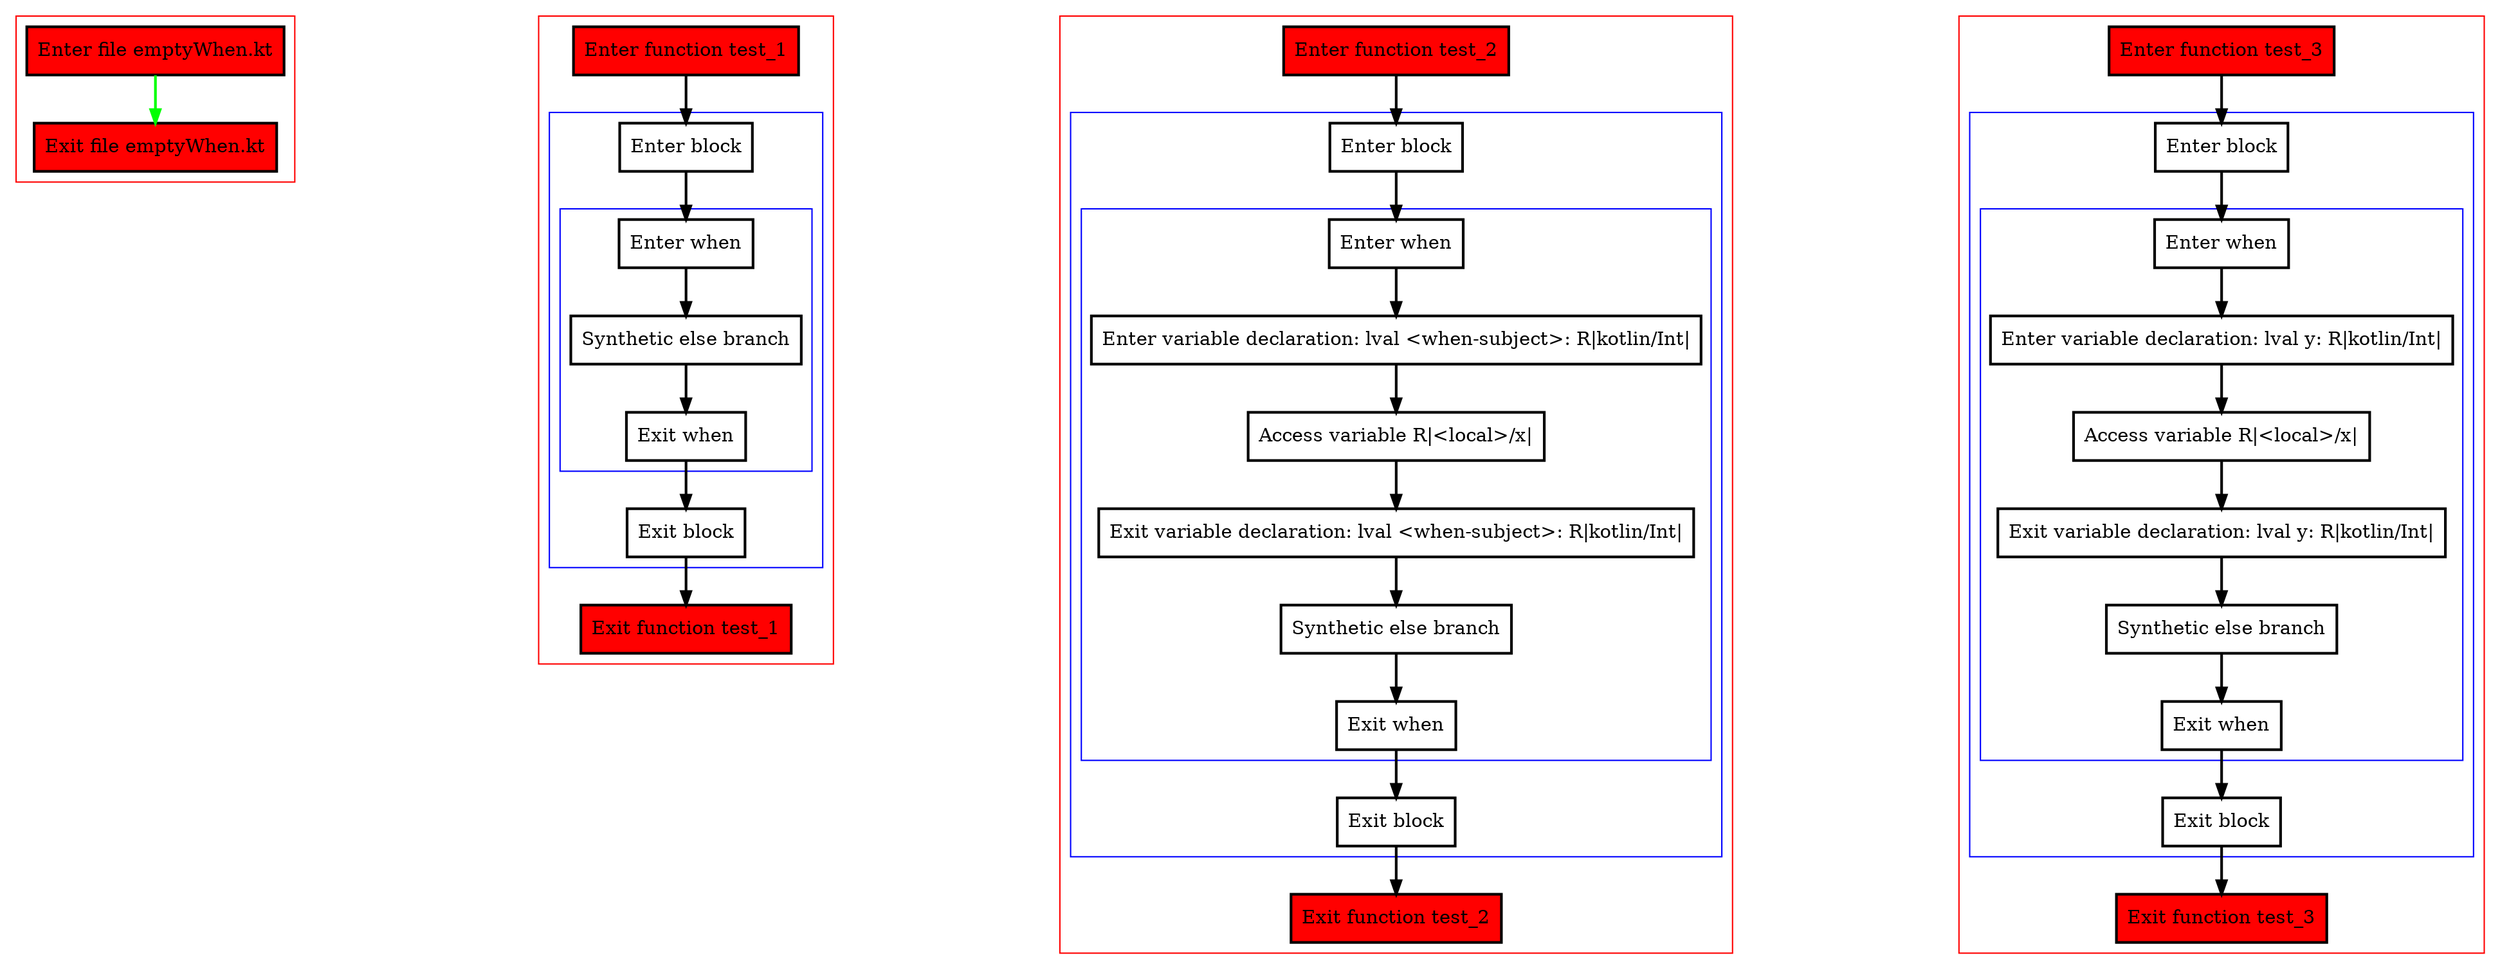 digraph emptyWhen_kt {
    graph [nodesep=3]
    node [shape=box penwidth=2]
    edge [penwidth=2]

    subgraph cluster_0 {
        color=red
        0 [label="Enter file emptyWhen.kt" style="filled" fillcolor=red];
        1 [label="Exit file emptyWhen.kt" style="filled" fillcolor=red];
    }
    0 -> {1} [color=green];

    subgraph cluster_1 {
        color=red
        2 [label="Enter function test_1" style="filled" fillcolor=red];
        subgraph cluster_2 {
            color=blue
            3 [label="Enter block"];
            subgraph cluster_3 {
                color=blue
                4 [label="Enter when"];
                5 [label="Synthetic else branch"];
                6 [label="Exit when"];
            }
            7 [label="Exit block"];
        }
        8 [label="Exit function test_1" style="filled" fillcolor=red];
    }
    2 -> {3};
    3 -> {4};
    4 -> {5};
    5 -> {6};
    6 -> {7};
    7 -> {8};

    subgraph cluster_4 {
        color=red
        9 [label="Enter function test_2" style="filled" fillcolor=red];
        subgraph cluster_5 {
            color=blue
            10 [label="Enter block"];
            subgraph cluster_6 {
                color=blue
                11 [label="Enter when"];
                12 [label="Enter variable declaration: lval <when-subject>: R|kotlin/Int|"];
                13 [label="Access variable R|<local>/x|"];
                14 [label="Exit variable declaration: lval <when-subject>: R|kotlin/Int|"];
                15 [label="Synthetic else branch"];
                16 [label="Exit when"];
            }
            17 [label="Exit block"];
        }
        18 [label="Exit function test_2" style="filled" fillcolor=red];
    }
    9 -> {10};
    10 -> {11};
    11 -> {12};
    12 -> {13};
    13 -> {14};
    14 -> {15};
    15 -> {16};
    16 -> {17};
    17 -> {18};

    subgraph cluster_7 {
        color=red
        19 [label="Enter function test_3" style="filled" fillcolor=red];
        subgraph cluster_8 {
            color=blue
            20 [label="Enter block"];
            subgraph cluster_9 {
                color=blue
                21 [label="Enter when"];
                22 [label="Enter variable declaration: lval y: R|kotlin/Int|"];
                23 [label="Access variable R|<local>/x|"];
                24 [label="Exit variable declaration: lval y: R|kotlin/Int|"];
                25 [label="Synthetic else branch"];
                26 [label="Exit when"];
            }
            27 [label="Exit block"];
        }
        28 [label="Exit function test_3" style="filled" fillcolor=red];
    }
    19 -> {20};
    20 -> {21};
    21 -> {22};
    22 -> {23};
    23 -> {24};
    24 -> {25};
    25 -> {26};
    26 -> {27};
    27 -> {28};

}
